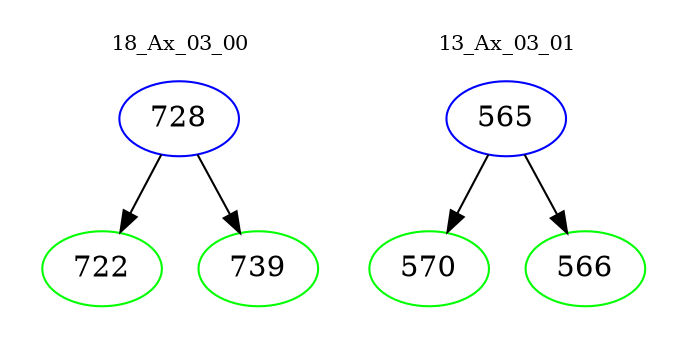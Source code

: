 digraph{
subgraph cluster_0 {
color = white
label = "18_Ax_03_00";
fontsize=10;
T0_728 [label="728", color="blue"]
T0_728 -> T0_722 [color="black"]
T0_722 [label="722", color="green"]
T0_728 -> T0_739 [color="black"]
T0_739 [label="739", color="green"]
}
subgraph cluster_1 {
color = white
label = "13_Ax_03_01";
fontsize=10;
T1_565 [label="565", color="blue"]
T1_565 -> T1_570 [color="black"]
T1_570 [label="570", color="green"]
T1_565 -> T1_566 [color="black"]
T1_566 [label="566", color="green"]
}
}
